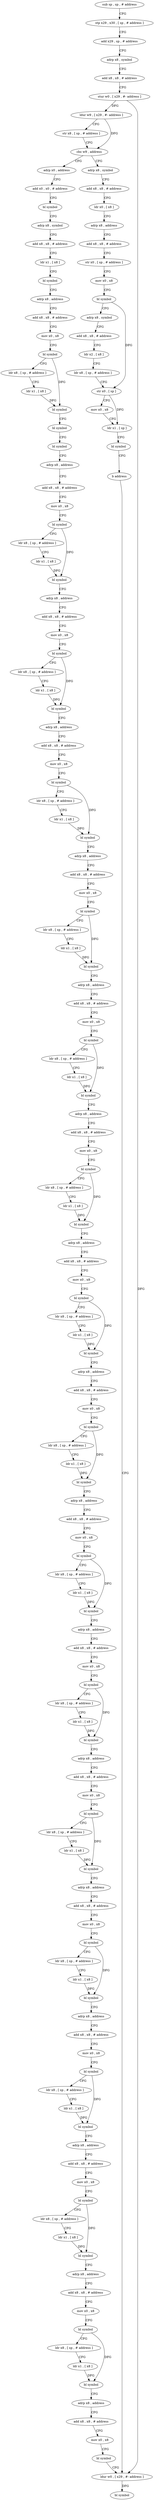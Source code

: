digraph "func" {
"4205272" [label = "sub sp , sp , # address" ]
"4205276" [label = "stp x29 , x30 , [ sp , # address ]" ]
"4205280" [label = "add x29 , sp , # address" ]
"4205284" [label = "adrp x8 , symbol" ]
"4205288" [label = "add x8 , x8 , # address" ]
"4205292" [label = "stur w0 , [ x29 , #- address ]" ]
"4205296" [label = "ldur w9 , [ x29 , #- address ]" ]
"4205300" [label = "str x8 , [ sp , # address ]" ]
"4205304" [label = "cbz w9 , address" ]
"4205376" [label = "adrp x0 , address" ]
"4205308" [label = "adrp x8 , symbol" ]
"4205380" [label = "add x0 , x0 , # address" ]
"4205384" [label = "bl symbol" ]
"4205388" [label = "adrp x8 , symbol" ]
"4205392" [label = "add x8 , x8 , # address" ]
"4205396" [label = "ldr x1 , [ x8 ]" ]
"4205400" [label = "bl symbol" ]
"4205404" [label = "adrp x8 , address" ]
"4205408" [label = "add x8 , x8 , # address" ]
"4205412" [label = "mov x0 , x8" ]
"4205416" [label = "bl symbol" ]
"4205420" [label = "ldr x8 , [ sp , # address ]" ]
"4205424" [label = "ldr x1 , [ x8 ]" ]
"4205428" [label = "bl symbol" ]
"4205432" [label = "bl symbol" ]
"4205436" [label = "bl symbol" ]
"4205440" [label = "adrp x8 , address" ]
"4205444" [label = "add x8 , x8 , # address" ]
"4205448" [label = "mov x0 , x8" ]
"4205452" [label = "bl symbol" ]
"4205456" [label = "ldr x8 , [ sp , # address ]" ]
"4205460" [label = "ldr x1 , [ x8 ]" ]
"4205464" [label = "bl symbol" ]
"4205468" [label = "adrp x8 , address" ]
"4205472" [label = "add x8 , x8 , # address" ]
"4205476" [label = "mov x0 , x8" ]
"4205480" [label = "bl symbol" ]
"4205484" [label = "ldr x8 , [ sp , # address ]" ]
"4205488" [label = "ldr x1 , [ x8 ]" ]
"4205492" [label = "bl symbol" ]
"4205496" [label = "adrp x8 , address" ]
"4205500" [label = "add x8 , x8 , # address" ]
"4205504" [label = "mov x0 , x8" ]
"4205508" [label = "bl symbol" ]
"4205512" [label = "ldr x8 , [ sp , # address ]" ]
"4205516" [label = "ldr x1 , [ x8 ]" ]
"4205520" [label = "bl symbol" ]
"4205524" [label = "adrp x8 , address" ]
"4205528" [label = "add x8 , x8 , # address" ]
"4205532" [label = "mov x0 , x8" ]
"4205536" [label = "bl symbol" ]
"4205540" [label = "ldr x8 , [ sp , # address ]" ]
"4205544" [label = "ldr x1 , [ x8 ]" ]
"4205548" [label = "bl symbol" ]
"4205552" [label = "adrp x8 , address" ]
"4205556" [label = "add x8 , x8 , # address" ]
"4205560" [label = "mov x0 , x8" ]
"4205564" [label = "bl symbol" ]
"4205568" [label = "ldr x8 , [ sp , # address ]" ]
"4205572" [label = "ldr x1 , [ x8 ]" ]
"4205576" [label = "bl symbol" ]
"4205580" [label = "adrp x8 , address" ]
"4205584" [label = "add x8 , x8 , # address" ]
"4205588" [label = "mov x0 , x8" ]
"4205592" [label = "bl symbol" ]
"4205596" [label = "ldr x8 , [ sp , # address ]" ]
"4205600" [label = "ldr x1 , [ x8 ]" ]
"4205604" [label = "bl symbol" ]
"4205608" [label = "adrp x8 , address" ]
"4205612" [label = "add x8 , x8 , # address" ]
"4205616" [label = "mov x0 , x8" ]
"4205620" [label = "bl symbol" ]
"4205624" [label = "ldr x8 , [ sp , # address ]" ]
"4205628" [label = "ldr x1 , [ x8 ]" ]
"4205632" [label = "bl symbol" ]
"4205636" [label = "adrp x8 , address" ]
"4205640" [label = "add x8 , x8 , # address" ]
"4205644" [label = "mov x0 , x8" ]
"4205648" [label = "bl symbol" ]
"4205652" [label = "ldr x8 , [ sp , # address ]" ]
"4205656" [label = "ldr x1 , [ x8 ]" ]
"4205660" [label = "bl symbol" ]
"4205664" [label = "adrp x8 , address" ]
"4205668" [label = "add x8 , x8 , # address" ]
"4205672" [label = "mov x0 , x8" ]
"4205676" [label = "bl symbol" ]
"4205680" [label = "ldr x8 , [ sp , # address ]" ]
"4205684" [label = "ldr x1 , [ x8 ]" ]
"4205688" [label = "bl symbol" ]
"4205692" [label = "adrp x8 , address" ]
"4205696" [label = "add x8 , x8 , # address" ]
"4205700" [label = "mov x0 , x8" ]
"4205704" [label = "bl symbol" ]
"4205708" [label = "ldr x8 , [ sp , # address ]" ]
"4205712" [label = "ldr x1 , [ x8 ]" ]
"4205716" [label = "bl symbol" ]
"4205720" [label = "adrp x8 , address" ]
"4205724" [label = "add x8 , x8 , # address" ]
"4205728" [label = "mov x0 , x8" ]
"4205732" [label = "bl symbol" ]
"4205736" [label = "ldr x8 , [ sp , # address ]" ]
"4205740" [label = "ldr x1 , [ x8 ]" ]
"4205744" [label = "bl symbol" ]
"4205748" [label = "adrp x8 , address" ]
"4205752" [label = "add x8 , x8 , # address" ]
"4205756" [label = "mov x0 , x8" ]
"4205760" [label = "bl symbol" ]
"4205764" [label = "ldr x8 , [ sp , # address ]" ]
"4205768" [label = "ldr x1 , [ x8 ]" ]
"4205772" [label = "bl symbol" ]
"4205776" [label = "adrp x8 , address" ]
"4205780" [label = "add x8 , x8 , # address" ]
"4205784" [label = "mov x0 , x8" ]
"4205788" [label = "bl symbol" ]
"4205792" [label = "ldr x8 , [ sp , # address ]" ]
"4205796" [label = "ldr x1 , [ x8 ]" ]
"4205800" [label = "bl symbol" ]
"4205804" [label = "adrp x8 , address" ]
"4205808" [label = "add x8 , x8 , # address" ]
"4205812" [label = "mov x0 , x8" ]
"4205816" [label = "bl symbol" ]
"4205820" [label = "ldr x8 , [ sp , # address ]" ]
"4205824" [label = "ldr x1 , [ x8 ]" ]
"4205828" [label = "bl symbol" ]
"4205832" [label = "adrp x8 , address" ]
"4205836" [label = "add x8 , x8 , # address" ]
"4205840" [label = "mov x0 , x8" ]
"4205844" [label = "bl symbol" ]
"4205848" [label = "ldr x8 , [ sp , # address ]" ]
"4205852" [label = "ldr x1 , [ x8 ]" ]
"4205856" [label = "bl symbol" ]
"4205860" [label = "adrp x8 , address" ]
"4205864" [label = "add x8 , x8 , # address" ]
"4205868" [label = "mov x0 , x8" ]
"4205872" [label = "bl symbol" ]
"4205876" [label = "ldur w0 , [ x29 , #- address ]" ]
"4205312" [label = "add x8 , x8 , # address" ]
"4205316" [label = "ldr x0 , [ x8 ]" ]
"4205320" [label = "adrp x8 , address" ]
"4205324" [label = "add x8 , x8 , # address" ]
"4205328" [label = "str x0 , [ sp , # address ]" ]
"4205332" [label = "mov x0 , x8" ]
"4205336" [label = "bl symbol" ]
"4205340" [label = "adrp x8 , symbol" ]
"4205344" [label = "add x8 , x8 , # address" ]
"4205348" [label = "ldr x2 , [ x8 ]" ]
"4205352" [label = "ldr x8 , [ sp , # address ]" ]
"4205356" [label = "str x0 , [ sp ]" ]
"4205360" [label = "mov x0 , x8" ]
"4205364" [label = "ldr x1 , [ sp ]" ]
"4205368" [label = "bl symbol" ]
"4205372" [label = "b address" ]
"4205880" [label = "bl symbol" ]
"4205272" -> "4205276" [ label = "CFG" ]
"4205276" -> "4205280" [ label = "CFG" ]
"4205280" -> "4205284" [ label = "CFG" ]
"4205284" -> "4205288" [ label = "CFG" ]
"4205288" -> "4205292" [ label = "CFG" ]
"4205292" -> "4205296" [ label = "DFG" ]
"4205292" -> "4205876" [ label = "DFG" ]
"4205296" -> "4205300" [ label = "CFG" ]
"4205296" -> "4205304" [ label = "DFG" ]
"4205300" -> "4205304" [ label = "CFG" ]
"4205304" -> "4205376" [ label = "CFG" ]
"4205304" -> "4205308" [ label = "CFG" ]
"4205376" -> "4205380" [ label = "CFG" ]
"4205308" -> "4205312" [ label = "CFG" ]
"4205380" -> "4205384" [ label = "CFG" ]
"4205384" -> "4205388" [ label = "CFG" ]
"4205388" -> "4205392" [ label = "CFG" ]
"4205392" -> "4205396" [ label = "CFG" ]
"4205396" -> "4205400" [ label = "CFG" ]
"4205400" -> "4205404" [ label = "CFG" ]
"4205404" -> "4205408" [ label = "CFG" ]
"4205408" -> "4205412" [ label = "CFG" ]
"4205412" -> "4205416" [ label = "CFG" ]
"4205416" -> "4205420" [ label = "CFG" ]
"4205416" -> "4205428" [ label = "DFG" ]
"4205420" -> "4205424" [ label = "CFG" ]
"4205424" -> "4205428" [ label = "DFG" ]
"4205428" -> "4205432" [ label = "CFG" ]
"4205432" -> "4205436" [ label = "CFG" ]
"4205436" -> "4205440" [ label = "CFG" ]
"4205440" -> "4205444" [ label = "CFG" ]
"4205444" -> "4205448" [ label = "CFG" ]
"4205448" -> "4205452" [ label = "CFG" ]
"4205452" -> "4205456" [ label = "CFG" ]
"4205452" -> "4205464" [ label = "DFG" ]
"4205456" -> "4205460" [ label = "CFG" ]
"4205460" -> "4205464" [ label = "DFG" ]
"4205464" -> "4205468" [ label = "CFG" ]
"4205468" -> "4205472" [ label = "CFG" ]
"4205472" -> "4205476" [ label = "CFG" ]
"4205476" -> "4205480" [ label = "CFG" ]
"4205480" -> "4205484" [ label = "CFG" ]
"4205480" -> "4205492" [ label = "DFG" ]
"4205484" -> "4205488" [ label = "CFG" ]
"4205488" -> "4205492" [ label = "DFG" ]
"4205492" -> "4205496" [ label = "CFG" ]
"4205496" -> "4205500" [ label = "CFG" ]
"4205500" -> "4205504" [ label = "CFG" ]
"4205504" -> "4205508" [ label = "CFG" ]
"4205508" -> "4205512" [ label = "CFG" ]
"4205508" -> "4205520" [ label = "DFG" ]
"4205512" -> "4205516" [ label = "CFG" ]
"4205516" -> "4205520" [ label = "DFG" ]
"4205520" -> "4205524" [ label = "CFG" ]
"4205524" -> "4205528" [ label = "CFG" ]
"4205528" -> "4205532" [ label = "CFG" ]
"4205532" -> "4205536" [ label = "CFG" ]
"4205536" -> "4205540" [ label = "CFG" ]
"4205536" -> "4205548" [ label = "DFG" ]
"4205540" -> "4205544" [ label = "CFG" ]
"4205544" -> "4205548" [ label = "DFG" ]
"4205548" -> "4205552" [ label = "CFG" ]
"4205552" -> "4205556" [ label = "CFG" ]
"4205556" -> "4205560" [ label = "CFG" ]
"4205560" -> "4205564" [ label = "CFG" ]
"4205564" -> "4205568" [ label = "CFG" ]
"4205564" -> "4205576" [ label = "DFG" ]
"4205568" -> "4205572" [ label = "CFG" ]
"4205572" -> "4205576" [ label = "DFG" ]
"4205576" -> "4205580" [ label = "CFG" ]
"4205580" -> "4205584" [ label = "CFG" ]
"4205584" -> "4205588" [ label = "CFG" ]
"4205588" -> "4205592" [ label = "CFG" ]
"4205592" -> "4205596" [ label = "CFG" ]
"4205592" -> "4205604" [ label = "DFG" ]
"4205596" -> "4205600" [ label = "CFG" ]
"4205600" -> "4205604" [ label = "DFG" ]
"4205604" -> "4205608" [ label = "CFG" ]
"4205608" -> "4205612" [ label = "CFG" ]
"4205612" -> "4205616" [ label = "CFG" ]
"4205616" -> "4205620" [ label = "CFG" ]
"4205620" -> "4205624" [ label = "CFG" ]
"4205620" -> "4205632" [ label = "DFG" ]
"4205624" -> "4205628" [ label = "CFG" ]
"4205628" -> "4205632" [ label = "DFG" ]
"4205632" -> "4205636" [ label = "CFG" ]
"4205636" -> "4205640" [ label = "CFG" ]
"4205640" -> "4205644" [ label = "CFG" ]
"4205644" -> "4205648" [ label = "CFG" ]
"4205648" -> "4205652" [ label = "CFG" ]
"4205648" -> "4205660" [ label = "DFG" ]
"4205652" -> "4205656" [ label = "CFG" ]
"4205656" -> "4205660" [ label = "DFG" ]
"4205660" -> "4205664" [ label = "CFG" ]
"4205664" -> "4205668" [ label = "CFG" ]
"4205668" -> "4205672" [ label = "CFG" ]
"4205672" -> "4205676" [ label = "CFG" ]
"4205676" -> "4205680" [ label = "CFG" ]
"4205676" -> "4205688" [ label = "DFG" ]
"4205680" -> "4205684" [ label = "CFG" ]
"4205684" -> "4205688" [ label = "DFG" ]
"4205688" -> "4205692" [ label = "CFG" ]
"4205692" -> "4205696" [ label = "CFG" ]
"4205696" -> "4205700" [ label = "CFG" ]
"4205700" -> "4205704" [ label = "CFG" ]
"4205704" -> "4205708" [ label = "CFG" ]
"4205704" -> "4205716" [ label = "DFG" ]
"4205708" -> "4205712" [ label = "CFG" ]
"4205712" -> "4205716" [ label = "DFG" ]
"4205716" -> "4205720" [ label = "CFG" ]
"4205720" -> "4205724" [ label = "CFG" ]
"4205724" -> "4205728" [ label = "CFG" ]
"4205728" -> "4205732" [ label = "CFG" ]
"4205732" -> "4205736" [ label = "CFG" ]
"4205732" -> "4205744" [ label = "DFG" ]
"4205736" -> "4205740" [ label = "CFG" ]
"4205740" -> "4205744" [ label = "DFG" ]
"4205744" -> "4205748" [ label = "CFG" ]
"4205748" -> "4205752" [ label = "CFG" ]
"4205752" -> "4205756" [ label = "CFG" ]
"4205756" -> "4205760" [ label = "CFG" ]
"4205760" -> "4205764" [ label = "CFG" ]
"4205760" -> "4205772" [ label = "DFG" ]
"4205764" -> "4205768" [ label = "CFG" ]
"4205768" -> "4205772" [ label = "DFG" ]
"4205772" -> "4205776" [ label = "CFG" ]
"4205776" -> "4205780" [ label = "CFG" ]
"4205780" -> "4205784" [ label = "CFG" ]
"4205784" -> "4205788" [ label = "CFG" ]
"4205788" -> "4205792" [ label = "CFG" ]
"4205788" -> "4205800" [ label = "DFG" ]
"4205792" -> "4205796" [ label = "CFG" ]
"4205796" -> "4205800" [ label = "DFG" ]
"4205800" -> "4205804" [ label = "CFG" ]
"4205804" -> "4205808" [ label = "CFG" ]
"4205808" -> "4205812" [ label = "CFG" ]
"4205812" -> "4205816" [ label = "CFG" ]
"4205816" -> "4205820" [ label = "CFG" ]
"4205816" -> "4205828" [ label = "DFG" ]
"4205820" -> "4205824" [ label = "CFG" ]
"4205824" -> "4205828" [ label = "DFG" ]
"4205828" -> "4205832" [ label = "CFG" ]
"4205832" -> "4205836" [ label = "CFG" ]
"4205836" -> "4205840" [ label = "CFG" ]
"4205840" -> "4205844" [ label = "CFG" ]
"4205844" -> "4205848" [ label = "CFG" ]
"4205844" -> "4205856" [ label = "DFG" ]
"4205848" -> "4205852" [ label = "CFG" ]
"4205852" -> "4205856" [ label = "DFG" ]
"4205856" -> "4205860" [ label = "CFG" ]
"4205860" -> "4205864" [ label = "CFG" ]
"4205864" -> "4205868" [ label = "CFG" ]
"4205868" -> "4205872" [ label = "CFG" ]
"4205872" -> "4205876" [ label = "CFG" ]
"4205876" -> "4205880" [ label = "DFG" ]
"4205312" -> "4205316" [ label = "CFG" ]
"4205316" -> "4205320" [ label = "CFG" ]
"4205320" -> "4205324" [ label = "CFG" ]
"4205324" -> "4205328" [ label = "CFG" ]
"4205328" -> "4205332" [ label = "CFG" ]
"4205332" -> "4205336" [ label = "CFG" ]
"4205336" -> "4205340" [ label = "CFG" ]
"4205336" -> "4205356" [ label = "DFG" ]
"4205340" -> "4205344" [ label = "CFG" ]
"4205344" -> "4205348" [ label = "CFG" ]
"4205348" -> "4205352" [ label = "CFG" ]
"4205352" -> "4205356" [ label = "CFG" ]
"4205356" -> "4205360" [ label = "CFG" ]
"4205356" -> "4205364" [ label = "DFG" ]
"4205360" -> "4205364" [ label = "CFG" ]
"4205364" -> "4205368" [ label = "CFG" ]
"4205368" -> "4205372" [ label = "CFG" ]
"4205372" -> "4205876" [ label = "CFG" ]
}
